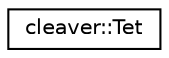 digraph "Graphical Class Hierarchy"
{
  edge [fontname="Helvetica",fontsize="10",labelfontname="Helvetica",labelfontsize="10"];
  node [fontname="Helvetica",fontsize="10",shape=record];
  rankdir="LR";
  Node1 [label="cleaver::Tet",height=0.2,width=0.4,color="black", fillcolor="white", style="filled",URL="$classcleaver_1_1_tet.html"];
}
